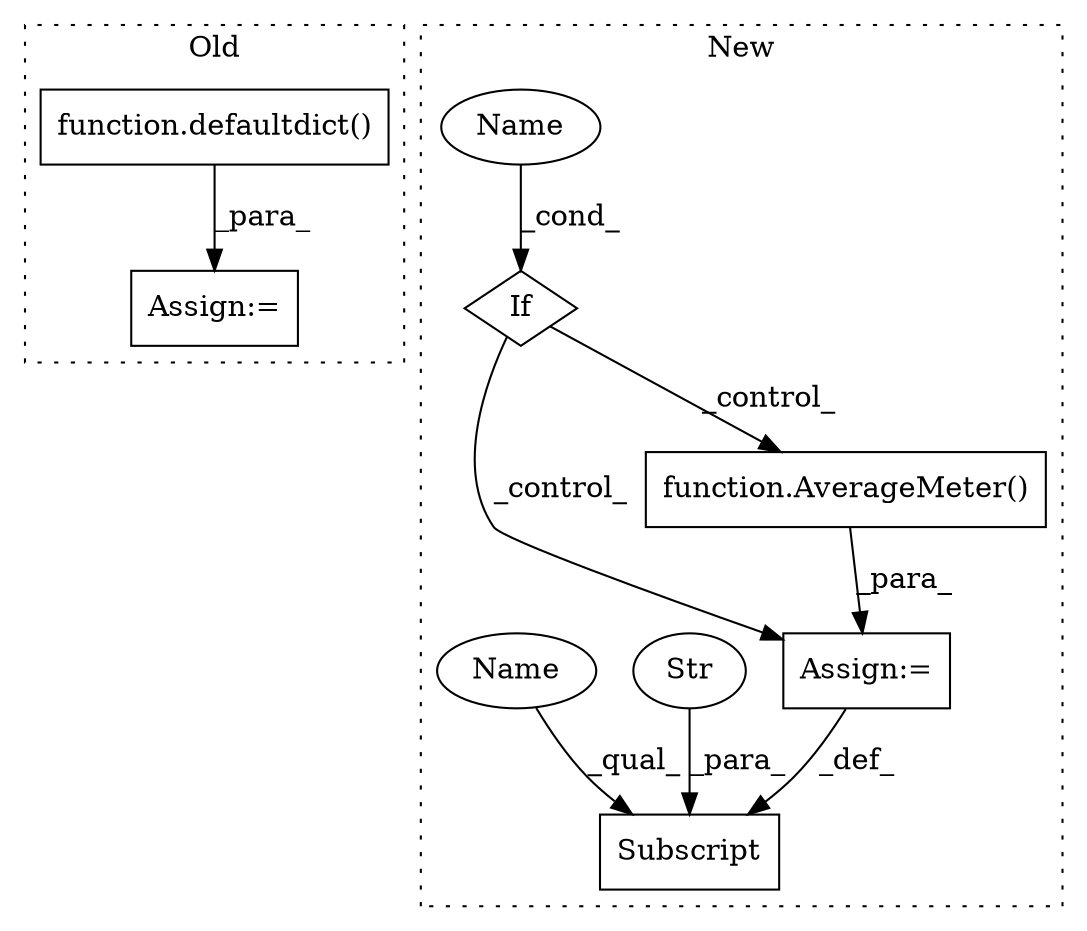 digraph G {
subgraph cluster0 {
1 [label="function.defaultdict()" a="75" s="2148,2170" l="12,1" shape="box"];
4 [label="Assign:=" a="68" s="2145" l="3" shape="box"];
label = "Old";
style="dotted";
}
subgraph cluster1 {
2 [label="If" a="96" s="2214" l="3" shape="diamond"];
3 [label="Assign:=" a="68" s="2265" l="3" shape="box"];
5 [label="Name" a="87" s="2217" l="9" shape="ellipse"];
6 [label="Subscript" a="63" s="2240,0" l="25,0" shape="box"];
7 [label="Str" a="66" s="2252" l="12" shape="ellipse"];
8 [label="function.AverageMeter()" a="75" s="2268" l="14" shape="box"];
9 [label="Name" a="87" s="2240" l="11" shape="ellipse"];
label = "New";
style="dotted";
}
1 -> 4 [label="_para_"];
2 -> 3 [label="_control_"];
2 -> 8 [label="_control_"];
3 -> 6 [label="_def_"];
5 -> 2 [label="_cond_"];
7 -> 6 [label="_para_"];
8 -> 3 [label="_para_"];
9 -> 6 [label="_qual_"];
}